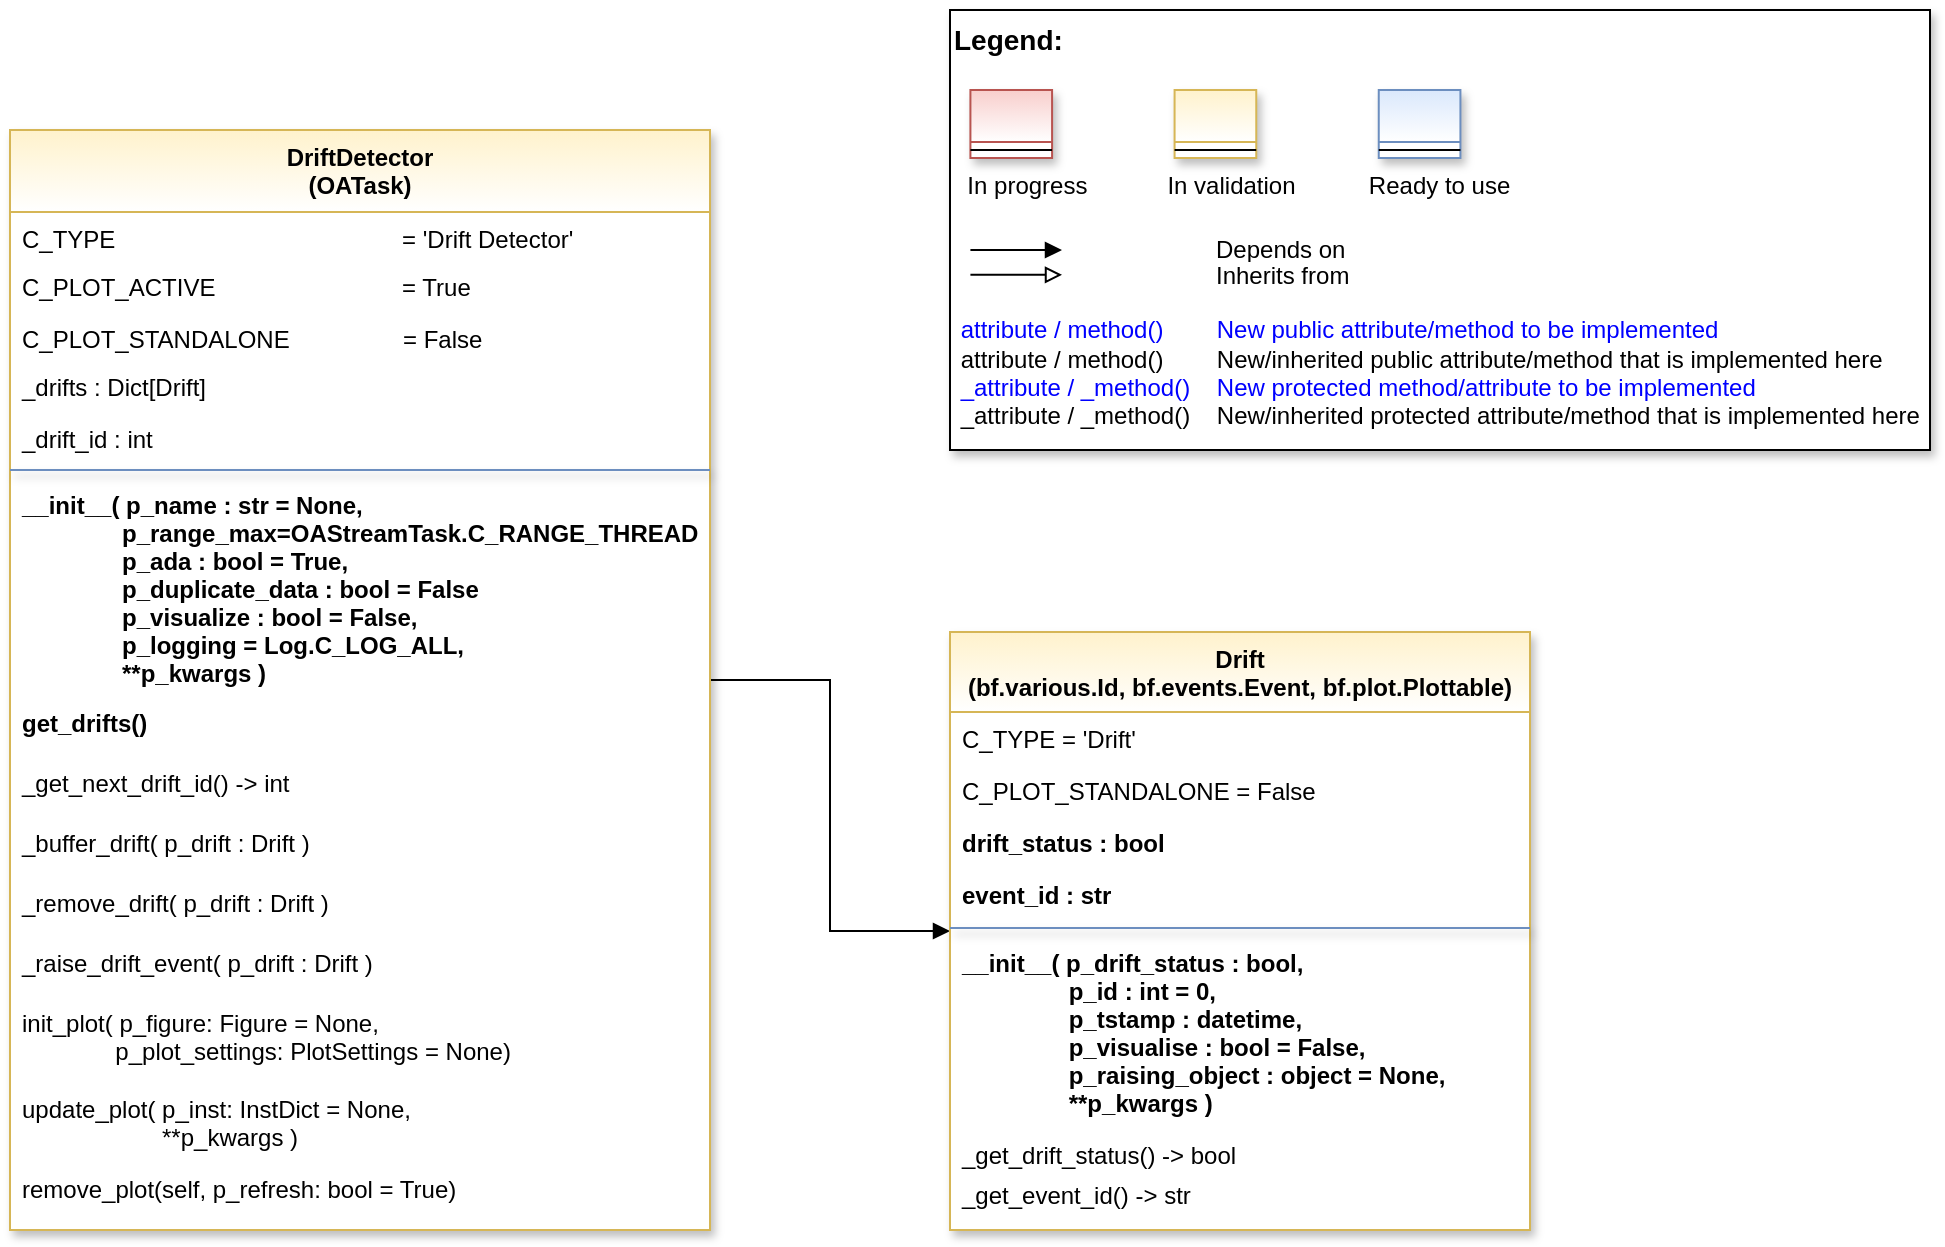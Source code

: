<mxfile version="24.4.13" type="device">
  <diagram id="C5RBs43oDa-KdzZeNtuy" name="Page-1">
    <mxGraphModel dx="1434" dy="854" grid="1" gridSize="10" guides="1" tooltips="1" connect="1" arrows="1" fold="1" page="1" pageScale="1" pageWidth="2336" pageHeight="1654" math="0" shadow="0">
      <root>
        <mxCell id="WIyWlLk6GJQsqaUBKTNV-0" />
        <mxCell id="WIyWlLk6GJQsqaUBKTNV-1" parent="WIyWlLk6GJQsqaUBKTNV-0" />
        <mxCell id="fcJVb3HREh7NScvAmxeq-0" value="" style="group" parent="WIyWlLk6GJQsqaUBKTNV-1" vertex="1" connectable="0">
          <mxGeometry x="510" y="40" width="490" height="220" as="geometry" />
        </mxCell>
        <mxCell id="fcJVb3HREh7NScvAmxeq-1" value="&lt;font color=&quot;#000000&quot; size=&quot;1&quot;&gt;&lt;b style=&quot;font-size: 14px&quot;&gt;Legend:&lt;br&gt;&lt;/b&gt;&lt;/font&gt;&lt;br&gt;&lt;br&gt;&lt;br&gt;&lt;font color=&quot;#0000ff&quot; style=&quot;font-size: 6px&quot;&gt;&lt;br&gt;&lt;/font&gt;&lt;span style=&quot;color: rgb(0 , 0 , 0)&quot;&gt;&lt;font style=&quot;font-size: 4px&quot;&gt;&amp;nbsp; &amp;nbsp;&lt;/font&gt;&amp;nbsp;In progress&amp;nbsp; &amp;nbsp; &amp;nbsp; &amp;nbsp; &amp;nbsp; &amp;nbsp; In validation&amp;nbsp; &amp;nbsp; &amp;nbsp; &amp;nbsp; &amp;nbsp; &amp;nbsp;Ready to use&lt;/span&gt;&lt;font color=&quot;#000000&quot;&gt;&amp;nbsp;&lt;br&gt;&lt;/font&gt;&lt;font color=&quot;#0000ff&quot;&gt;&lt;br&gt;&lt;br&gt;&lt;br&gt;&lt;br&gt;&amp;nbsp;attribute / method()&amp;nbsp; &amp;nbsp; &amp;nbsp; &amp;nbsp; New public attribute/method to be implemented&lt;/font&gt;&lt;br&gt;&lt;font color=&quot;#000000&quot;&gt;&amp;nbsp;&lt;/font&gt;&lt;font color=&quot;#000000&quot;&gt;attribute / method()&lt;span&gt; &lt;/span&gt;&amp;nbsp; &amp;nbsp; &amp;nbsp; &amp;nbsp;New/inherited public attribute/method that is implemented here&lt;br&gt;&lt;/font&gt;&lt;font color=&quot;#0000ff&quot;&gt;&amp;nbsp;_attribute /&amp;nbsp;&lt;/font&gt;&lt;font color=&quot;#0000ff&quot;&gt;_method()&amp;nbsp; &amp;nbsp; New protected method/attribute to be implemented&lt;/font&gt;&lt;br&gt;&lt;font color=&quot;#000000&quot;&gt;&amp;nbsp;_attribute / _method()&amp;nbsp; &amp;nbsp; New/inherited protected attribute/method that is implemented here&lt;br&gt;&lt;/font&gt;&lt;font color=&quot;#000000&quot;&gt;&lt;br&gt;&lt;br&gt;&lt;br&gt;&lt;br&gt;&lt;br&gt;&lt;/font&gt;" style="text;html=1;align=left;verticalAlign=top;whiteSpace=wrap;rounded=0;fontColor=#006600;strokeColor=#000000;shadow=1;fillColor=#ffffff;" parent="fcJVb3HREh7NScvAmxeq-0" vertex="1">
          <mxGeometry width="490.0" height="220" as="geometry" />
        </mxCell>
        <mxCell id="fcJVb3HREh7NScvAmxeq-2" value="Depends on" style="endArrow=block;html=1;labelPosition=right;verticalLabelPosition=middle;align=left;verticalAlign=middle;endFill=1;fontSize=12;" parent="fcJVb3HREh7NScvAmxeq-0" edge="1">
          <mxGeometry x="-1623.125" y="-2180" width="51.042" height="50" as="geometry">
            <mxPoint x="10.208" y="120.003" as="sourcePoint" />
            <mxPoint x="55.991" y="120.003" as="targetPoint" />
            <mxPoint x="98" as="offset" />
            <Array as="points">
              <mxPoint x="30.625" y="120" />
            </Array>
          </mxGeometry>
        </mxCell>
        <mxCell id="fcJVb3HREh7NScvAmxeq-3" value="Inherits from" style="endArrow=block;html=1;labelPosition=right;verticalLabelPosition=middle;align=left;verticalAlign=middle;endFill=0;fontSize=12;" parent="fcJVb3HREh7NScvAmxeq-0" edge="1">
          <mxGeometry x="-1623.125" y="-2180" width="51.042" height="50" as="geometry">
            <mxPoint x="10.208" y="132.385" as="sourcePoint" />
            <mxPoint x="55.991" y="132.385" as="targetPoint" />
            <mxPoint x="98" y="1" as="offset" />
          </mxGeometry>
        </mxCell>
        <mxCell id="fcJVb3HREh7NScvAmxeq-4" value="" style="swimlane;fontStyle=3;align=center;verticalAlign=top;childLayout=stackLayout;horizontal=1;startSize=26;horizontalStack=0;resizeParent=1;resizeLast=0;collapsible=1;marginBottom=0;rounded=0;shadow=1;strokeWidth=1;fillColor=#f8cecc;strokeColor=#b85450;gradientColor=#ffffff;swimlaneFillColor=#ffffff;" parent="fcJVb3HREh7NScvAmxeq-0" vertex="1">
          <mxGeometry x="10.208" y="40" width="40.833" height="34" as="geometry">
            <mxRectangle x="230" y="140" width="160" height="26" as="alternateBounds" />
          </mxGeometry>
        </mxCell>
        <mxCell id="fcJVb3HREh7NScvAmxeq-5" value="" style="line;html=1;strokeWidth=1;align=left;verticalAlign=middle;spacingTop=-1;spacingLeft=3;spacingRight=3;rotatable=0;labelPosition=right;points=[];portConstraint=eastwest;" parent="fcJVb3HREh7NScvAmxeq-4" vertex="1">
          <mxGeometry y="26" width="40.833" height="8" as="geometry" />
        </mxCell>
        <mxCell id="fcJVb3HREh7NScvAmxeq-6" value="" style="swimlane;fontStyle=3;align=center;verticalAlign=top;childLayout=stackLayout;horizontal=1;startSize=26;horizontalStack=0;resizeParent=1;resizeLast=0;collapsible=1;marginBottom=0;rounded=0;shadow=1;strokeWidth=1;fillColor=#fff2cc;strokeColor=#d6b656;gradientColor=#ffffff;swimlaneFillColor=#ffffff;" parent="fcJVb3HREh7NScvAmxeq-0" vertex="1">
          <mxGeometry x="112.292" y="40" width="40.833" height="34" as="geometry">
            <mxRectangle x="230" y="140" width="160" height="26" as="alternateBounds" />
          </mxGeometry>
        </mxCell>
        <mxCell id="fcJVb3HREh7NScvAmxeq-7" value="" style="line;html=1;strokeWidth=1;align=left;verticalAlign=middle;spacingTop=-1;spacingLeft=3;spacingRight=3;rotatable=0;labelPosition=right;points=[];portConstraint=eastwest;" parent="fcJVb3HREh7NScvAmxeq-6" vertex="1">
          <mxGeometry y="26" width="40.833" height="8" as="geometry" />
        </mxCell>
        <mxCell id="fcJVb3HREh7NScvAmxeq-8" value="" style="swimlane;fontStyle=3;align=center;verticalAlign=top;childLayout=stackLayout;horizontal=1;startSize=26;horizontalStack=0;resizeParent=1;resizeLast=0;collapsible=1;marginBottom=0;rounded=0;shadow=1;strokeWidth=1;fillColor=#dae8fc;strokeColor=#6c8ebf;gradientColor=#ffffff;swimlaneFillColor=#ffffff;" parent="fcJVb3HREh7NScvAmxeq-0" vertex="1">
          <mxGeometry x="214.375" y="40" width="40.833" height="34" as="geometry">
            <mxRectangle x="230" y="140" width="160" height="26" as="alternateBounds" />
          </mxGeometry>
        </mxCell>
        <mxCell id="fcJVb3HREh7NScvAmxeq-9" value="" style="line;html=1;strokeWidth=1;align=left;verticalAlign=middle;spacingTop=-1;spacingLeft=3;spacingRight=3;rotatable=0;labelPosition=right;points=[];portConstraint=eastwest;" parent="fcJVb3HREh7NScvAmxeq-8" vertex="1">
          <mxGeometry y="26" width="40.833" height="8" as="geometry" />
        </mxCell>
        <mxCell id="0cJ1NAXk0Xtcf3CmwPfC-0" style="edgeStyle=orthogonalEdgeStyle;rounded=0;orthogonalLoop=1;jettySize=auto;html=1;endArrow=block;endFill=1;" parent="WIyWlLk6GJQsqaUBKTNV-1" source="4use4ZCXdNiZSNTW99xv-1" target="4use4ZCXdNiZSNTW99xv-16" edge="1">
          <mxGeometry relative="1" as="geometry" />
        </mxCell>
        <mxCell id="4use4ZCXdNiZSNTW99xv-1" value="DriftDetector&#xa;(OATask)" style="swimlane;align=center;verticalAlign=top;childLayout=stackLayout;horizontal=1;startSize=41;horizontalStack=0;resizeParent=1;resizeLast=0;collapsible=1;marginBottom=0;rounded=0;shadow=1;strokeWidth=1;fillColor=#fff2cc;strokeColor=#d6b656;swimlaneFillColor=#ffffff;gradientColor=#FFFFFF;" parent="WIyWlLk6GJQsqaUBKTNV-1" vertex="1">
          <mxGeometry x="40" y="100" width="350" height="550" as="geometry">
            <mxRectangle x="230" y="140" width="160" height="26" as="alternateBounds" />
          </mxGeometry>
        </mxCell>
        <mxCell id="4use4ZCXdNiZSNTW99xv-2" value="C_TYPE                                           = &#39;Drift Detector&#39;" style="text;align=left;verticalAlign=top;spacingLeft=4;spacingRight=4;overflow=hidden;rotatable=0;points=[[0,0.5],[1,0.5]];portConstraint=eastwest;" parent="4use4ZCXdNiZSNTW99xv-1" vertex="1">
          <mxGeometry y="41" width="350" height="24" as="geometry" />
        </mxCell>
        <mxCell id="oLJumqx1HHhM9YScGNT0-0" value="C_PLOT_ACTIVE &amp;nbsp; &amp;nbsp; &amp;nbsp; &amp;nbsp; &amp;nbsp; &lt;span style=&quot;white-space: pre;&quot;&gt;&#x9;&lt;/span&gt;&lt;span style=&quot;white-space: pre;&quot;&gt;&#x9;&lt;/span&gt;&amp;nbsp;= True" style="text;align=left;verticalAlign=top;spacingLeft=4;spacingRight=4;overflow=hidden;rotatable=0;points=[[0,0.5],[1,0.5]];portConstraint=eastwest;html=1;" parent="4use4ZCXdNiZSNTW99xv-1" vertex="1">
          <mxGeometry y="65" width="350" height="26" as="geometry" />
        </mxCell>
        <mxCell id="iRqbgX-deYLXcJWkZiLP-0" value="C_PLOT_STANDALONE                 = False" style="text;align=left;verticalAlign=top;spacingLeft=4;spacingRight=4;overflow=hidden;rotatable=0;points=[[0,0.5],[1,0.5]];portConstraint=eastwest;" parent="4use4ZCXdNiZSNTW99xv-1" vertex="1">
          <mxGeometry y="91" width="350" height="24" as="geometry" />
        </mxCell>
        <mxCell id="wYuSwdfiTg43MnoHxwxG-2" value="_drifts : Dict[Drift]" style="text;align=left;verticalAlign=top;spacingLeft=4;spacingRight=4;overflow=hidden;rotatable=0;points=[[0,0.5],[1,0.5]];portConstraint=eastwest;" parent="4use4ZCXdNiZSNTW99xv-1" vertex="1">
          <mxGeometry y="115" width="350" height="26" as="geometry" />
        </mxCell>
        <mxCell id="wYuSwdfiTg43MnoHxwxG-3" value="_drift_id : int" style="text;align=left;verticalAlign=top;spacingLeft=4;spacingRight=4;overflow=hidden;rotatable=0;points=[[0,0.5],[1,0.5]];portConstraint=eastwest;" parent="4use4ZCXdNiZSNTW99xv-1" vertex="1">
          <mxGeometry y="141" width="350" height="25" as="geometry" />
        </mxCell>
        <mxCell id="4use4ZCXdNiZSNTW99xv-5" value="" style="line;html=1;strokeWidth=1;align=center;verticalAlign=top;spacingTop=-1;spacingLeft=3;spacingRight=3;rotatable=0;labelPosition=right;points=[];portConstraint=eastwest;rounded=0;shadow=1;strokeColor=#6c8ebf;swimlaneFillColor=#ffffff;fontFamily=Helvetica;fontSize=12;fontColor=default;fontStyle=3;fillColor=#dae8fc;gradientColor=#ffffff;" parent="4use4ZCXdNiZSNTW99xv-1" vertex="1">
          <mxGeometry y="166" width="350" height="8" as="geometry" />
        </mxCell>
        <mxCell id="4use4ZCXdNiZSNTW99xv-6" value="__init__( p_name : str = None,&#xa;               p_range_max=OAStreamTask.C_RANGE_THREAD,&#xa;               p_ada : bool = True,&#xa;               p_duplicate_data : bool = False&#xa;               p_visualize : bool = False,&#xa;               p_logging = Log.C_LOG_ALL,&#xa;               **p_kwargs )" style="text;align=left;verticalAlign=top;spacingLeft=4;spacingRight=4;overflow=hidden;rotatable=0;points=[[0,0.5],[1,0.5]];portConstraint=eastwest;fontStyle=1" parent="4use4ZCXdNiZSNTW99xv-1" vertex="1">
          <mxGeometry y="174" width="350" height="109" as="geometry" />
        </mxCell>
        <mxCell id="4use4ZCXdNiZSNTW99xv-8" value="get_drifts()" style="text;align=left;verticalAlign=top;spacingLeft=4;spacingRight=4;overflow=hidden;rotatable=0;points=[[0,0.5],[1,0.5]];portConstraint=eastwest;shadow=1;fontStyle=1" parent="4use4ZCXdNiZSNTW99xv-1" vertex="1">
          <mxGeometry y="283" width="350" height="30" as="geometry" />
        </mxCell>
        <mxCell id="N38WU9mJ-Era6qwWuLtT-0" value="_get_next_drift_id() -&gt; int" style="text;align=left;verticalAlign=top;spacingLeft=4;spacingRight=4;overflow=hidden;rotatable=0;points=[[0,0.5],[1,0.5]];portConstraint=eastwest;shadow=1;" parent="4use4ZCXdNiZSNTW99xv-1" vertex="1">
          <mxGeometry y="313" width="350" height="30" as="geometry" />
        </mxCell>
        <mxCell id="oLJumqx1HHhM9YScGNT0-2" value="_buffer_drift( p_drift : Drift ) " style="text;align=left;verticalAlign=top;spacingLeft=4;spacingRight=4;overflow=hidden;rotatable=0;points=[[0,0.5],[1,0.5]];portConstraint=eastwest;shadow=1;" parent="4use4ZCXdNiZSNTW99xv-1" vertex="1">
          <mxGeometry y="343" width="350" height="30" as="geometry" />
        </mxCell>
        <mxCell id="oLJumqx1HHhM9YScGNT0-3" value="_remove_drift( p_drift : Drift )" style="text;align=left;verticalAlign=top;spacingLeft=4;spacingRight=4;overflow=hidden;rotatable=0;points=[[0,0.5],[1,0.5]];portConstraint=eastwest;shadow=1;" parent="4use4ZCXdNiZSNTW99xv-1" vertex="1">
          <mxGeometry y="373" width="350" height="30" as="geometry" />
        </mxCell>
        <mxCell id="oLJumqx1HHhM9YScGNT0-4" value="_raise_drift_event( p_drift : Drift )" style="text;align=left;verticalAlign=top;spacingLeft=4;spacingRight=4;overflow=hidden;rotatable=0;points=[[0,0.5],[1,0.5]];portConstraint=eastwest;shadow=1;" parent="4use4ZCXdNiZSNTW99xv-1" vertex="1">
          <mxGeometry y="403" width="350" height="30" as="geometry" />
        </mxCell>
        <mxCell id="oLJumqx1HHhM9YScGNT0-5" value="init_plot( p_figure: Figure = None,&#xa;              p_plot_settings: PlotSettings = None)" style="text;align=left;verticalAlign=top;spacingLeft=4;spacingRight=4;overflow=hidden;rotatable=0;points=[[0,0.5],[1,0.5]];portConstraint=eastwest;shadow=1;" parent="4use4ZCXdNiZSNTW99xv-1" vertex="1">
          <mxGeometry y="433" width="350" height="43" as="geometry" />
        </mxCell>
        <mxCell id="oLJumqx1HHhM9YScGNT0-6" value="update_plot( p_inst: InstDict = None,&#xa;                     **p_kwargs )" style="text;align=left;verticalAlign=top;spacingLeft=4;spacingRight=4;overflow=hidden;rotatable=0;points=[[0,0.5],[1,0.5]];portConstraint=eastwest;shadow=1;" parent="4use4ZCXdNiZSNTW99xv-1" vertex="1">
          <mxGeometry y="476" width="350" height="40" as="geometry" />
        </mxCell>
        <mxCell id="oLJumqx1HHhM9YScGNT0-7" value="remove_plot(self, p_refresh: bool = True)" style="text;align=left;verticalAlign=top;spacingLeft=4;spacingRight=4;overflow=hidden;rotatable=0;points=[[0,0.5],[1,0.5]];portConstraint=eastwest;shadow=1;" parent="4use4ZCXdNiZSNTW99xv-1" vertex="1">
          <mxGeometry y="516" width="350" height="30" as="geometry" />
        </mxCell>
        <mxCell id="4use4ZCXdNiZSNTW99xv-16" value="Drift&#xa;(bf.various.Id, bf.events.Event, bf.plot.Plottable)" style="swimlane;fontStyle=1;align=center;verticalAlign=top;childLayout=stackLayout;horizontal=1;startSize=40;horizontalStack=0;resizeParent=1;resizeLast=0;collapsible=1;marginBottom=0;rounded=0;shadow=1;strokeWidth=1;fillColor=#fff2cc;strokeColor=#d6b656;swimlaneFillColor=#ffffff;fontFamily=Helvetica;fontSize=12;gradientColor=#FFFFFF;" parent="WIyWlLk6GJQsqaUBKTNV-1" vertex="1">
          <mxGeometry x="510" y="351" width="290" height="299" as="geometry">
            <mxRectangle x="230" y="140" width="160" height="26" as="alternateBounds" />
          </mxGeometry>
        </mxCell>
        <mxCell id="8-Sli__s1YHfQ2Dl7trR-0" value="C_TYPE = &#39;Drift&#39;" style="text;align=left;verticalAlign=top;spacingLeft=4;spacingRight=4;overflow=hidden;rotatable=0;points=[[0,0.5],[1,0.5]];portConstraint=eastwest;" parent="4use4ZCXdNiZSNTW99xv-16" vertex="1">
          <mxGeometry y="40" width="290" height="26" as="geometry" />
        </mxCell>
        <mxCell id="oLJumqx1HHhM9YScGNT0-24" value="C_PLOT_STANDALONE = False" style="text;align=left;verticalAlign=top;spacingLeft=4;spacingRight=4;overflow=hidden;rotatable=0;points=[[0,0.5],[1,0.5]];portConstraint=eastwest;" parent="4use4ZCXdNiZSNTW99xv-16" vertex="1">
          <mxGeometry y="66" width="290" height="26" as="geometry" />
        </mxCell>
        <mxCell id="wYuSwdfiTg43MnoHxwxG-0" value="drift_status : bool" style="text;align=left;verticalAlign=top;spacingLeft=4;spacingRight=4;overflow=hidden;rotatable=0;points=[[0,0.5],[1,0.5]];portConstraint=eastwest;fontStyle=1" parent="4use4ZCXdNiZSNTW99xv-16" vertex="1">
          <mxGeometry y="92" width="290" height="26" as="geometry" />
        </mxCell>
        <mxCell id="wYuSwdfiTg43MnoHxwxG-1" value="event_id : str" style="text;align=left;verticalAlign=top;spacingLeft=4;spacingRight=4;overflow=hidden;rotatable=0;points=[[0,0.5],[1,0.5]];portConstraint=eastwest;fontStyle=1" parent="4use4ZCXdNiZSNTW99xv-16" vertex="1">
          <mxGeometry y="118" width="290" height="26" as="geometry" />
        </mxCell>
        <mxCell id="4use4ZCXdNiZSNTW99xv-20" value="" style="line;html=1;strokeWidth=1;align=center;verticalAlign=top;spacingTop=-1;spacingLeft=3;spacingRight=3;rotatable=0;labelPosition=right;points=[];portConstraint=eastwest;rounded=0;shadow=1;strokeColor=#6c8ebf;swimlaneFillColor=#ffffff;fontFamily=Helvetica;fontSize=12;fontColor=default;fontStyle=1;fillColor=#dae8fc;gradientColor=#ffffff;" parent="4use4ZCXdNiZSNTW99xv-16" vertex="1">
          <mxGeometry y="144" width="290" height="8" as="geometry" />
        </mxCell>
        <mxCell id="4use4ZCXdNiZSNTW99xv-21" value="__init__( p_drift_status : bool,&#xa;                p_id : int = 0,&#xa;                p_tstamp : datetime,&#xa;                p_visualise : bool = False,&#xa;                p_raising_object : object = None,&#xa;                **p_kwargs )" style="text;align=left;verticalAlign=top;spacingLeft=4;spacingRight=4;overflow=hidden;rotatable=0;points=[[0,0.5],[1,0.5]];portConstraint=eastwest;fontStyle=1" parent="4use4ZCXdNiZSNTW99xv-16" vertex="1">
          <mxGeometry y="152" width="290" height="96" as="geometry" />
        </mxCell>
        <mxCell id="oLJumqx1HHhM9YScGNT0-29" value="_get_drift_status() -&gt; bool" style="text;align=left;verticalAlign=top;spacingLeft=4;spacingRight=4;overflow=hidden;rotatable=0;points=[[0,0.5],[1,0.5]];portConstraint=eastwest;" parent="4use4ZCXdNiZSNTW99xv-16" vertex="1">
          <mxGeometry y="248" width="290" height="20" as="geometry" />
        </mxCell>
        <mxCell id="hOcUKRqpv3udX4BvXm5B-9" value="_get_event_id() -&gt; str" style="text;align=left;verticalAlign=top;spacingLeft=4;spacingRight=4;overflow=hidden;rotatable=0;points=[[0,0.5],[1,0.5]];portConstraint=eastwest;" parent="4use4ZCXdNiZSNTW99xv-16" vertex="1">
          <mxGeometry y="268" width="290" height="20" as="geometry" />
        </mxCell>
      </root>
    </mxGraphModel>
  </diagram>
</mxfile>

